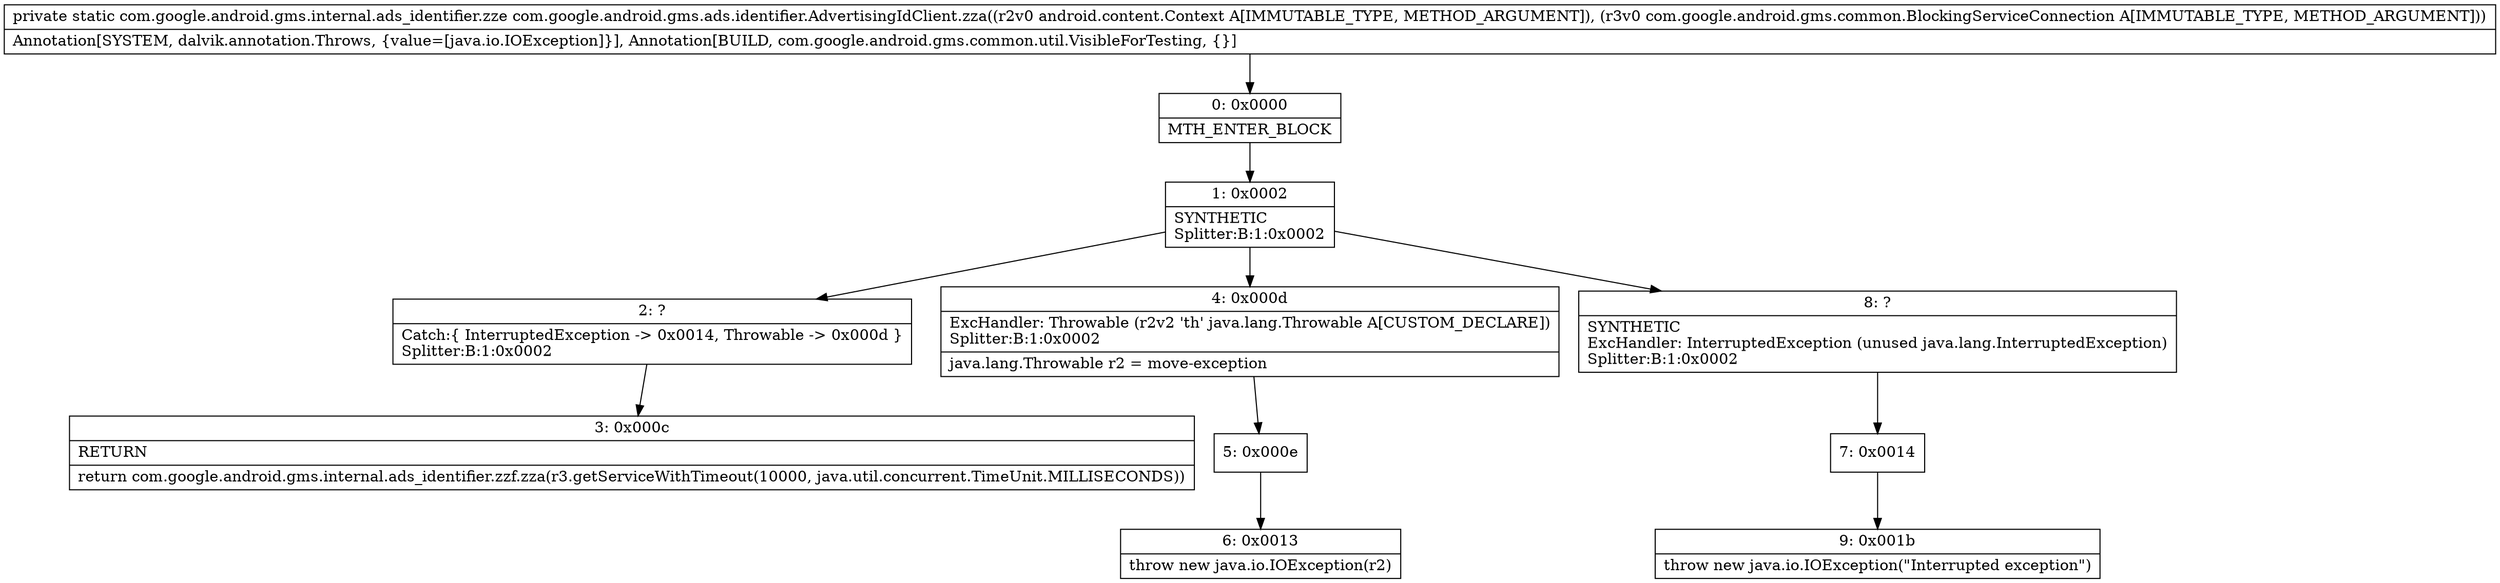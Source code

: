 digraph "CFG forcom.google.android.gms.ads.identifier.AdvertisingIdClient.zza(Landroid\/content\/Context;Lcom\/google\/android\/gms\/common\/BlockingServiceConnection;)Lcom\/google\/android\/gms\/internal\/ads_identifier\/zze;" {
Node_0 [shape=record,label="{0\:\ 0x0000|MTH_ENTER_BLOCK\l}"];
Node_1 [shape=record,label="{1\:\ 0x0002|SYNTHETIC\lSplitter:B:1:0x0002\l}"];
Node_2 [shape=record,label="{2\:\ ?|Catch:\{ InterruptedException \-\> 0x0014, Throwable \-\> 0x000d \}\lSplitter:B:1:0x0002\l}"];
Node_3 [shape=record,label="{3\:\ 0x000c|RETURN\l|return com.google.android.gms.internal.ads_identifier.zzf.zza(r3.getServiceWithTimeout(10000, java.util.concurrent.TimeUnit.MILLISECONDS))\l}"];
Node_4 [shape=record,label="{4\:\ 0x000d|ExcHandler: Throwable (r2v2 'th' java.lang.Throwable A[CUSTOM_DECLARE])\lSplitter:B:1:0x0002\l|java.lang.Throwable r2 = move\-exception\l}"];
Node_5 [shape=record,label="{5\:\ 0x000e}"];
Node_6 [shape=record,label="{6\:\ 0x0013|throw new java.io.IOException(r2)\l}"];
Node_7 [shape=record,label="{7\:\ 0x0014}"];
Node_8 [shape=record,label="{8\:\ ?|SYNTHETIC\lExcHandler: InterruptedException (unused java.lang.InterruptedException)\lSplitter:B:1:0x0002\l}"];
Node_9 [shape=record,label="{9\:\ 0x001b|throw new java.io.IOException(\"Interrupted exception\")\l}"];
MethodNode[shape=record,label="{private static com.google.android.gms.internal.ads_identifier.zze com.google.android.gms.ads.identifier.AdvertisingIdClient.zza((r2v0 android.content.Context A[IMMUTABLE_TYPE, METHOD_ARGUMENT]), (r3v0 com.google.android.gms.common.BlockingServiceConnection A[IMMUTABLE_TYPE, METHOD_ARGUMENT]))  | Annotation[SYSTEM, dalvik.annotation.Throws, \{value=[java.io.IOException]\}], Annotation[BUILD, com.google.android.gms.common.util.VisibleForTesting, \{\}]\l}"];
MethodNode -> Node_0;
Node_0 -> Node_1;
Node_1 -> Node_2;
Node_1 -> Node_8;
Node_1 -> Node_4;
Node_2 -> Node_3;
Node_4 -> Node_5;
Node_5 -> Node_6;
Node_7 -> Node_9;
Node_8 -> Node_7;
}


